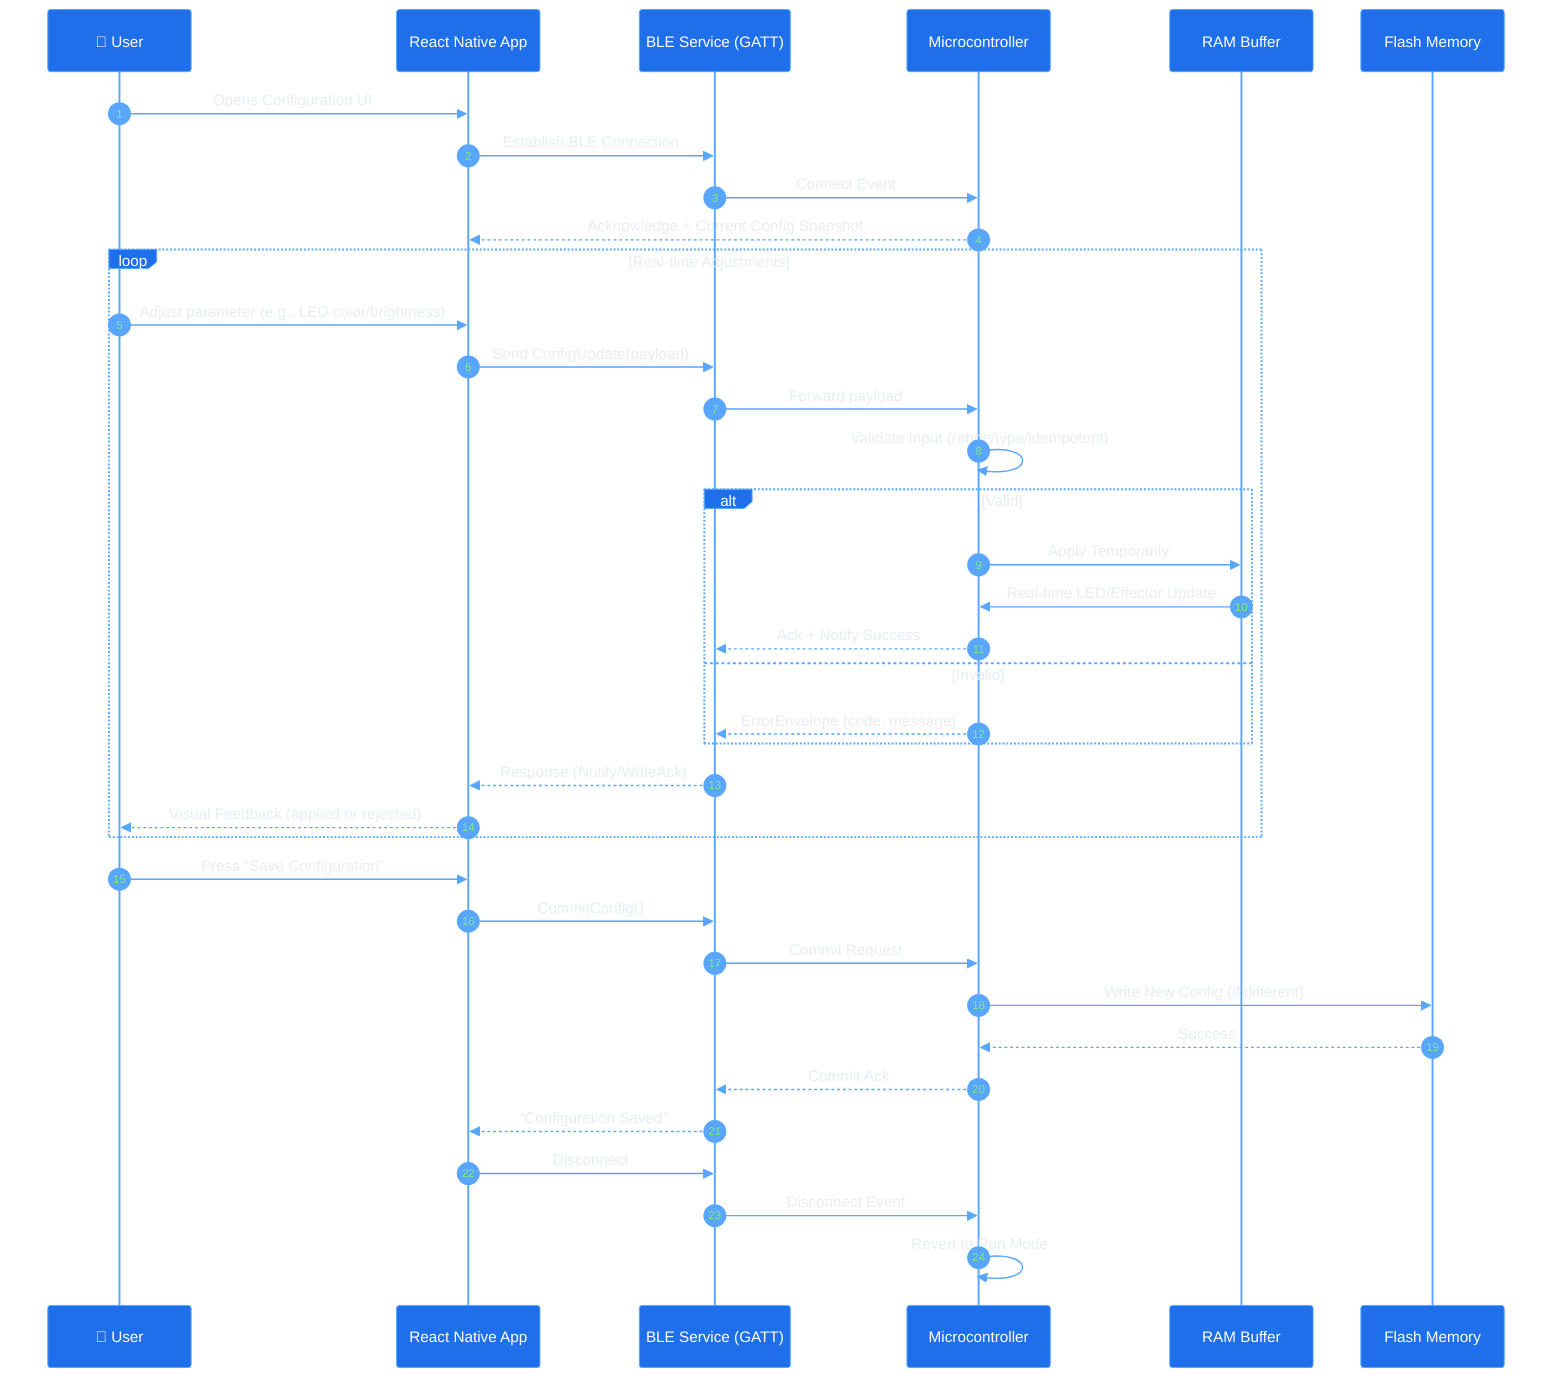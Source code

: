 %%{init: {
  "theme": "base",
  "themeVariables": {
    "primaryColor": "#0d1117",
    "primaryTextColor": "#e6edf3",
    "primaryBorderColor": "#30363d",
    "lineColor": "#58a6ff",
    "secondaryColor": "#161b22",
    "actorBorder": "#58a6ff",
    "actorBkg": "#1f6feb",
    "actorTextColor": "#ffffff",
    "signalColor": "#58a6ff",
    "loopTextColor": "#e6edf3",
    "altBackground": "#161b22",
    "altTextColor": "#e6edf3",
    "sequenceNumberColor": "#7ee787"
  }
}}%%


sequenceDiagram
    autonumber
    participant User as 🎸 User
    participant App as React Native App
    participant BLE as BLE Service (GATT)
    participant MCU as Microcontroller
    participant RAM as RAM Buffer
    participant FLASH as Flash Memory

    User->>App: Opens Configuration UI
    App->>BLE: Establish BLE Connection
    BLE->>MCU: Connect Event
    MCU-->>App: Acknowledge + Current Config Snapshot

    loop Real-time Adjustments
        User->>App: Adjust parameter (e.g., LED color/brightness)
        App->>BLE: Send ConfigUpdate(payload)
        BLE->>MCU: Forward payload
        MCU->>MCU: Validate Input (range/type/idempotent)
        alt Valid
            MCU->>RAM: Apply Temporarily
            RAM->>MCU: Real-time LED/Effector Update
            MCU-->>BLE: Ack + Notify Success
        else Invalid
            MCU-->>BLE: ErrorEnvelope {code, message}
        end
        BLE-->>App: Response (Notify/WriteAck)
        App-->>User: Visual Feedback (applied or rejected)
    end

    User->>App: Press “Save Configuration”
    App->>BLE: CommitConfig()
    BLE->>MCU: Commit Request
    MCU->>FLASH: Write New Config (if different)
    FLASH-->>MCU: Success
    MCU-->>BLE: Commit Ack
    BLE-->>App: “Configuration Saved”

    App->>BLE: Disconnect
    BLE->>MCU: Disconnect Event
    MCU->>MCU: Revert to Run Mode